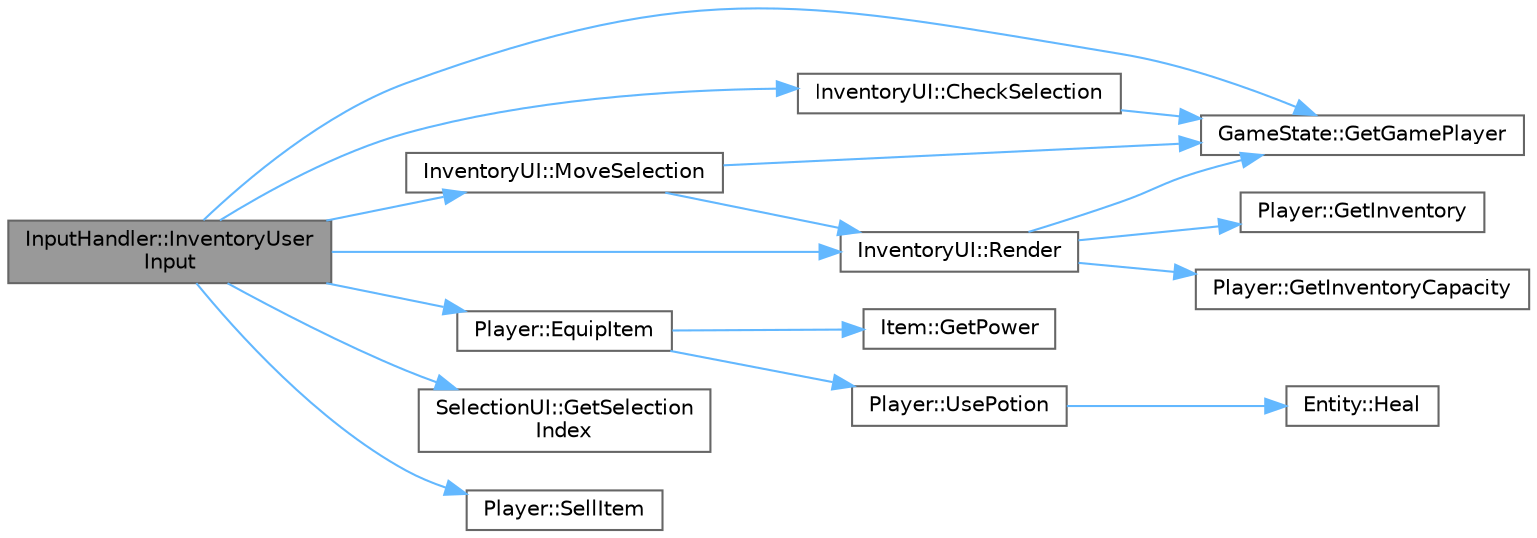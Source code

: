 digraph "InputHandler::InventoryUserInput"
{
 // LATEX_PDF_SIZE
  bgcolor="transparent";
  edge [fontname=Helvetica,fontsize=10,labelfontname=Helvetica,labelfontsize=10];
  node [fontname=Helvetica,fontsize=10,shape=box,height=0.2,width=0.4];
  rankdir="LR";
  Node1 [id="Node000001",label="InputHandler::InventoryUser\lInput",height=0.2,width=0.4,color="gray40", fillcolor="grey60", style="filled", fontcolor="black",tooltip="Handles user input for inventory management."];
  Node1 -> Node2 [id="edge1_Node000001_Node000002",color="steelblue1",style="solid",tooltip=" "];
  Node2 [id="Node000002",label="InventoryUI::CheckSelection",height=0.2,width=0.4,color="grey40", fillcolor="white", style="filled",URL="$class_inventory_u_i.html#a935f69ca8a944a2c3dd6cd65fc15fc92",tooltip="Checks the selected item in the inventory UI."];
  Node2 -> Node3 [id="edge2_Node000002_Node000003",color="steelblue1",style="solid",tooltip=" "];
  Node3 [id="Node000003",label="GameState::GetGamePlayer",height=0.2,width=0.4,color="grey40", fillcolor="white", style="filled",URL="$class_game_state.html#ae9cbe002761ccccece4ff619af1aea05",tooltip=" "];
  Node1 -> Node4 [id="edge3_Node000001_Node000004",color="steelblue1",style="solid",tooltip=" "];
  Node4 [id="Node000004",label="Player::EquipItem",height=0.2,width=0.4,color="grey40", fillcolor="white", style="filled",URL="$class_player.html#ae31dd4cf4062d3df3901203bc08f0a7d",tooltip="Equips an item from the player's inventory."];
  Node4 -> Node5 [id="edge4_Node000004_Node000005",color="steelblue1",style="solid",tooltip=" "];
  Node5 [id="Node000005",label="Item::GetPower",height=0.2,width=0.4,color="grey40", fillcolor="white", style="filled",URL="$class_item.html#aeb744c4cd682449f4c57c8531c04ce72",tooltip="Getter for the power of the item."];
  Node4 -> Node6 [id="edge5_Node000004_Node000006",color="steelblue1",style="solid",tooltip=" "];
  Node6 [id="Node000006",label="Player::UsePotion",height=0.2,width=0.4,color="grey40", fillcolor="white", style="filled",URL="$class_player.html#a5add429ea9d0513d752afb843bf190a0",tooltip="Uses a potion from the player's inventory."];
  Node6 -> Node7 [id="edge6_Node000006_Node000007",color="steelblue1",style="solid",tooltip=" "];
  Node7 [id="Node000007",label="Entity::Heal",height=0.2,width=0.4,color="grey40", fillcolor="white", style="filled",URL="$class_entity.html#a203760a5a6e092e53fd6028571acf8e3",tooltip="Heals the entity by the specified value."];
  Node1 -> Node3 [id="edge7_Node000001_Node000003",color="steelblue1",style="solid",tooltip=" "];
  Node1 -> Node8 [id="edge8_Node000001_Node000008",color="steelblue1",style="solid",tooltip=" "];
  Node8 [id="Node000008",label="SelectionUI::GetSelection\lIndex",height=0.2,width=0.4,color="grey40", fillcolor="white", style="filled",URL="$class_selection_u_i.html#a7e46fb4cb30cf470f0fa7e6c45fb1a85",tooltip="Gets the index of the currently selected option."];
  Node1 -> Node9 [id="edge9_Node000001_Node000009",color="steelblue1",style="solid",tooltip=" "];
  Node9 [id="Node000009",label="InventoryUI::MoveSelection",height=0.2,width=0.4,color="grey40", fillcolor="white", style="filled",URL="$class_inventory_u_i.html#af8fd4ff787e816b823732fc5dab0b414",tooltip="Moves the selection in the inventory UI."];
  Node9 -> Node3 [id="edge10_Node000009_Node000003",color="steelblue1",style="solid",tooltip=" "];
  Node9 -> Node10 [id="edge11_Node000009_Node000010",color="steelblue1",style="solid",tooltip=" "];
  Node10 [id="Node000010",label="InventoryUI::Render",height=0.2,width=0.4,color="grey40", fillcolor="white", style="filled",URL="$class_inventory_u_i.html#abfa020b6e6fbf812f8128a14e3c26134",tooltip="Renders the inventory UI."];
  Node10 -> Node3 [id="edge12_Node000010_Node000003",color="steelblue1",style="solid",tooltip=" "];
  Node10 -> Node11 [id="edge13_Node000010_Node000011",color="steelblue1",style="solid",tooltip=" "];
  Node11 [id="Node000011",label="Player::GetInventory",height=0.2,width=0.4,color="grey40", fillcolor="white", style="filled",URL="$class_player.html#a6f3e987f40925dc9b8d13959891c218b",tooltip="Gets the player's inventory."];
  Node10 -> Node12 [id="edge14_Node000010_Node000012",color="steelblue1",style="solid",tooltip=" "];
  Node12 [id="Node000012",label="Player::GetInventoryCapacity",height=0.2,width=0.4,color="grey40", fillcolor="white", style="filled",URL="$class_player.html#ac29cbeb9feafc33d0a4ad672b68fa61c",tooltip="Gets the capacity of the player's inventory."];
  Node1 -> Node10 [id="edge15_Node000001_Node000010",color="steelblue1",style="solid",tooltip=" "];
  Node1 -> Node13 [id="edge16_Node000001_Node000013",color="steelblue1",style="solid",tooltip=" "];
  Node13 [id="Node000013",label="Player::SellItem",height=0.2,width=0.4,color="grey40", fillcolor="white", style="filled",URL="$class_player.html#a573ef4cafc8aa5141ec36a716fe47965",tooltip="Sells an item from the player's inventory."];
}
